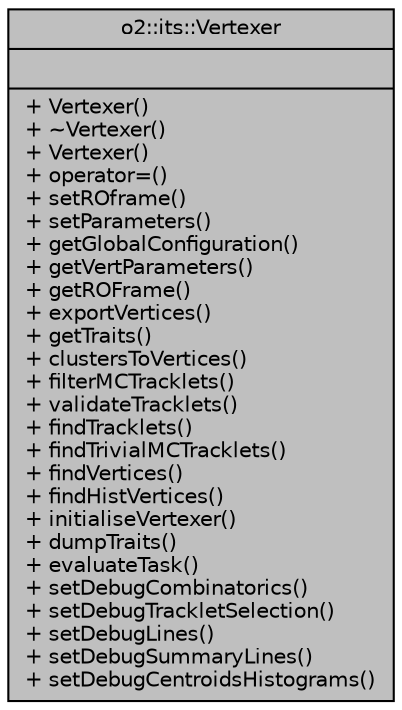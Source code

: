 digraph "o2::its::Vertexer"
{
 // INTERACTIVE_SVG=YES
  bgcolor="transparent";
  edge [fontname="Helvetica",fontsize="10",labelfontname="Helvetica",labelfontsize="10"];
  node [fontname="Helvetica",fontsize="10",shape=record];
  Node1 [label="{o2::its::Vertexer\n||+ Vertexer()\l+ ~Vertexer()\l+ Vertexer()\l+ operator=()\l+ setROframe()\l+ setParameters()\l+ getGlobalConfiguration()\l+ getVertParameters()\l+ getROFrame()\l+ exportVertices()\l+ getTraits()\l+ clustersToVertices()\l+ filterMCTracklets()\l+ validateTracklets()\l+ findTracklets()\l+ findTrivialMCTracklets()\l+ findVertices()\l+ findHistVertices()\l+ initialiseVertexer()\l+ dumpTraits()\l+ evaluateTask()\l+ setDebugCombinatorics()\l+ setDebugTrackletSelection()\l+ setDebugLines()\l+ setDebugSummaryLines()\l+ setDebugCentroidsHistograms()\l}",height=0.2,width=0.4,color="black", fillcolor="grey75", style="filled", fontcolor="black"];
}

